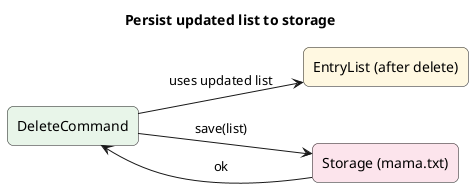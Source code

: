 @startuml
title **Persist updated list to storage**

skinparam shadowing false
skinparam defaultFontName Arial
skinparam roundcorner 12

!define CMD  #E8F5E9
!define STG  #FCE4EC
!define MOD  #FFF8E1

left to right direction

rectangle "DeleteCommand"            as cmd CMD
rectangle "EntryList (after delete)" as mdl MOD
rectangle "Storage (mama.txt)"       as stg STG

cmd --> mdl : uses updated list
cmd --> stg : save(list)
stg --> cmd : ok
@enduml
